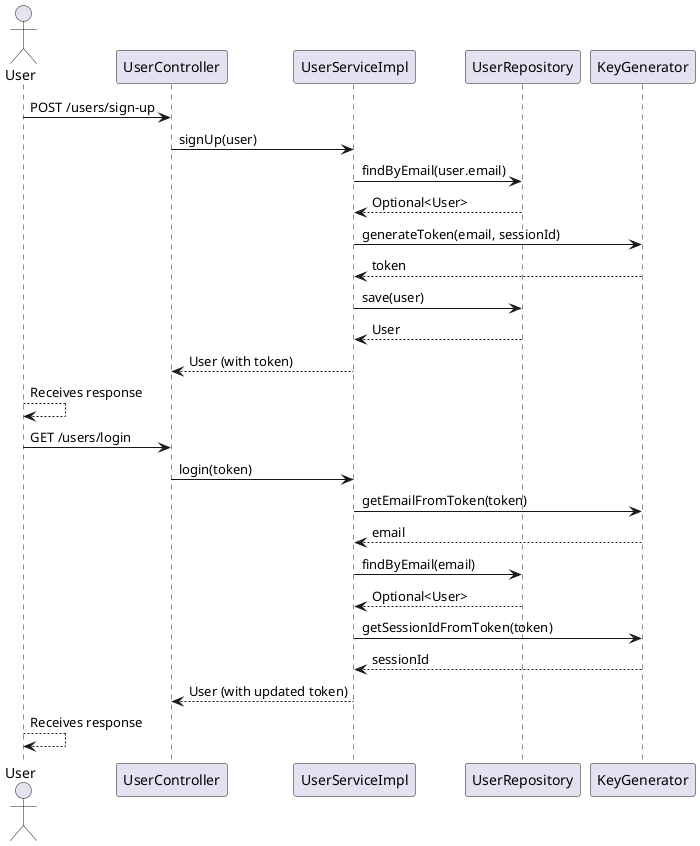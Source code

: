 @startuml
actor User

User -> UserController : POST /users/sign-up
UserController -> UserServiceImpl : signUp(user)
UserServiceImpl -> UserRepository : findByEmail(user.email)
UserRepository --> UserServiceImpl : Optional<User>
UserServiceImpl -> KeyGenerator : generateToken(email, sessionId)
KeyGenerator --> UserServiceImpl : token
UserServiceImpl -> UserRepository : save(user)
UserRepository --> UserServiceImpl : User
UserServiceImpl --> UserController : User (with token)
User --> User : Receives response

User -> UserController : GET /users/login
UserController -> UserServiceImpl : login(token)
UserServiceImpl -> KeyGenerator : getEmailFromToken(token)
KeyGenerator --> UserServiceImpl : email
UserServiceImpl -> UserRepository : findByEmail(email)
UserRepository --> UserServiceImpl : Optional<User>
UserServiceImpl -> KeyGenerator : getSessionIdFromToken(token)
KeyGenerator --> UserServiceImpl : sessionId
UserServiceImpl --> UserController : User (with updated token)
User --> User : Receives response
@enduml